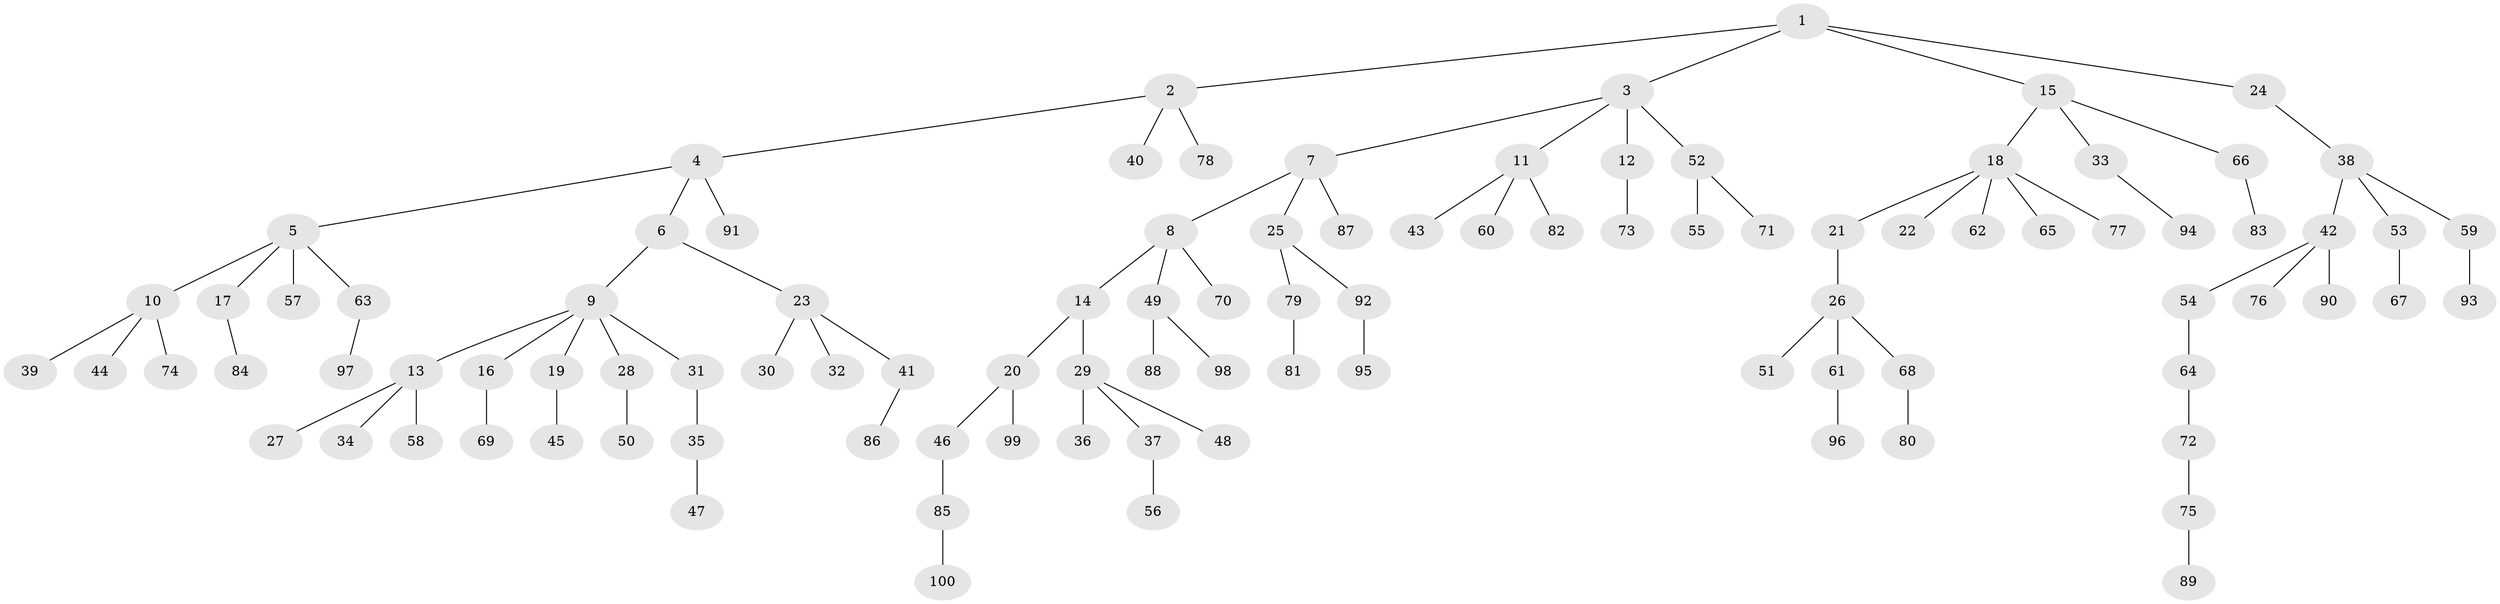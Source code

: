// coarse degree distribution, {4: 0.07352941176470588, 3: 0.1323529411764706, 7: 0.029411764705882353, 6: 0.014705882352941176, 1: 0.6029411764705882, 8: 0.014705882352941176, 2: 0.1323529411764706}
// Generated by graph-tools (version 1.1) at 2025/42/03/06/25 10:42:06]
// undirected, 100 vertices, 99 edges
graph export_dot {
graph [start="1"]
  node [color=gray90,style=filled];
  1;
  2;
  3;
  4;
  5;
  6;
  7;
  8;
  9;
  10;
  11;
  12;
  13;
  14;
  15;
  16;
  17;
  18;
  19;
  20;
  21;
  22;
  23;
  24;
  25;
  26;
  27;
  28;
  29;
  30;
  31;
  32;
  33;
  34;
  35;
  36;
  37;
  38;
  39;
  40;
  41;
  42;
  43;
  44;
  45;
  46;
  47;
  48;
  49;
  50;
  51;
  52;
  53;
  54;
  55;
  56;
  57;
  58;
  59;
  60;
  61;
  62;
  63;
  64;
  65;
  66;
  67;
  68;
  69;
  70;
  71;
  72;
  73;
  74;
  75;
  76;
  77;
  78;
  79;
  80;
  81;
  82;
  83;
  84;
  85;
  86;
  87;
  88;
  89;
  90;
  91;
  92;
  93;
  94;
  95;
  96;
  97;
  98;
  99;
  100;
  1 -- 2;
  1 -- 3;
  1 -- 15;
  1 -- 24;
  2 -- 4;
  2 -- 40;
  2 -- 78;
  3 -- 7;
  3 -- 11;
  3 -- 12;
  3 -- 52;
  4 -- 5;
  4 -- 6;
  4 -- 91;
  5 -- 10;
  5 -- 17;
  5 -- 57;
  5 -- 63;
  6 -- 9;
  6 -- 23;
  7 -- 8;
  7 -- 25;
  7 -- 87;
  8 -- 14;
  8 -- 49;
  8 -- 70;
  9 -- 13;
  9 -- 16;
  9 -- 19;
  9 -- 28;
  9 -- 31;
  10 -- 39;
  10 -- 44;
  10 -- 74;
  11 -- 43;
  11 -- 60;
  11 -- 82;
  12 -- 73;
  13 -- 27;
  13 -- 34;
  13 -- 58;
  14 -- 20;
  14 -- 29;
  15 -- 18;
  15 -- 33;
  15 -- 66;
  16 -- 69;
  17 -- 84;
  18 -- 21;
  18 -- 22;
  18 -- 62;
  18 -- 65;
  18 -- 77;
  19 -- 45;
  20 -- 46;
  20 -- 99;
  21 -- 26;
  23 -- 30;
  23 -- 32;
  23 -- 41;
  24 -- 38;
  25 -- 79;
  25 -- 92;
  26 -- 51;
  26 -- 61;
  26 -- 68;
  28 -- 50;
  29 -- 36;
  29 -- 37;
  29 -- 48;
  31 -- 35;
  33 -- 94;
  35 -- 47;
  37 -- 56;
  38 -- 42;
  38 -- 53;
  38 -- 59;
  41 -- 86;
  42 -- 54;
  42 -- 76;
  42 -- 90;
  46 -- 85;
  49 -- 88;
  49 -- 98;
  52 -- 55;
  52 -- 71;
  53 -- 67;
  54 -- 64;
  59 -- 93;
  61 -- 96;
  63 -- 97;
  64 -- 72;
  66 -- 83;
  68 -- 80;
  72 -- 75;
  75 -- 89;
  79 -- 81;
  85 -- 100;
  92 -- 95;
}
